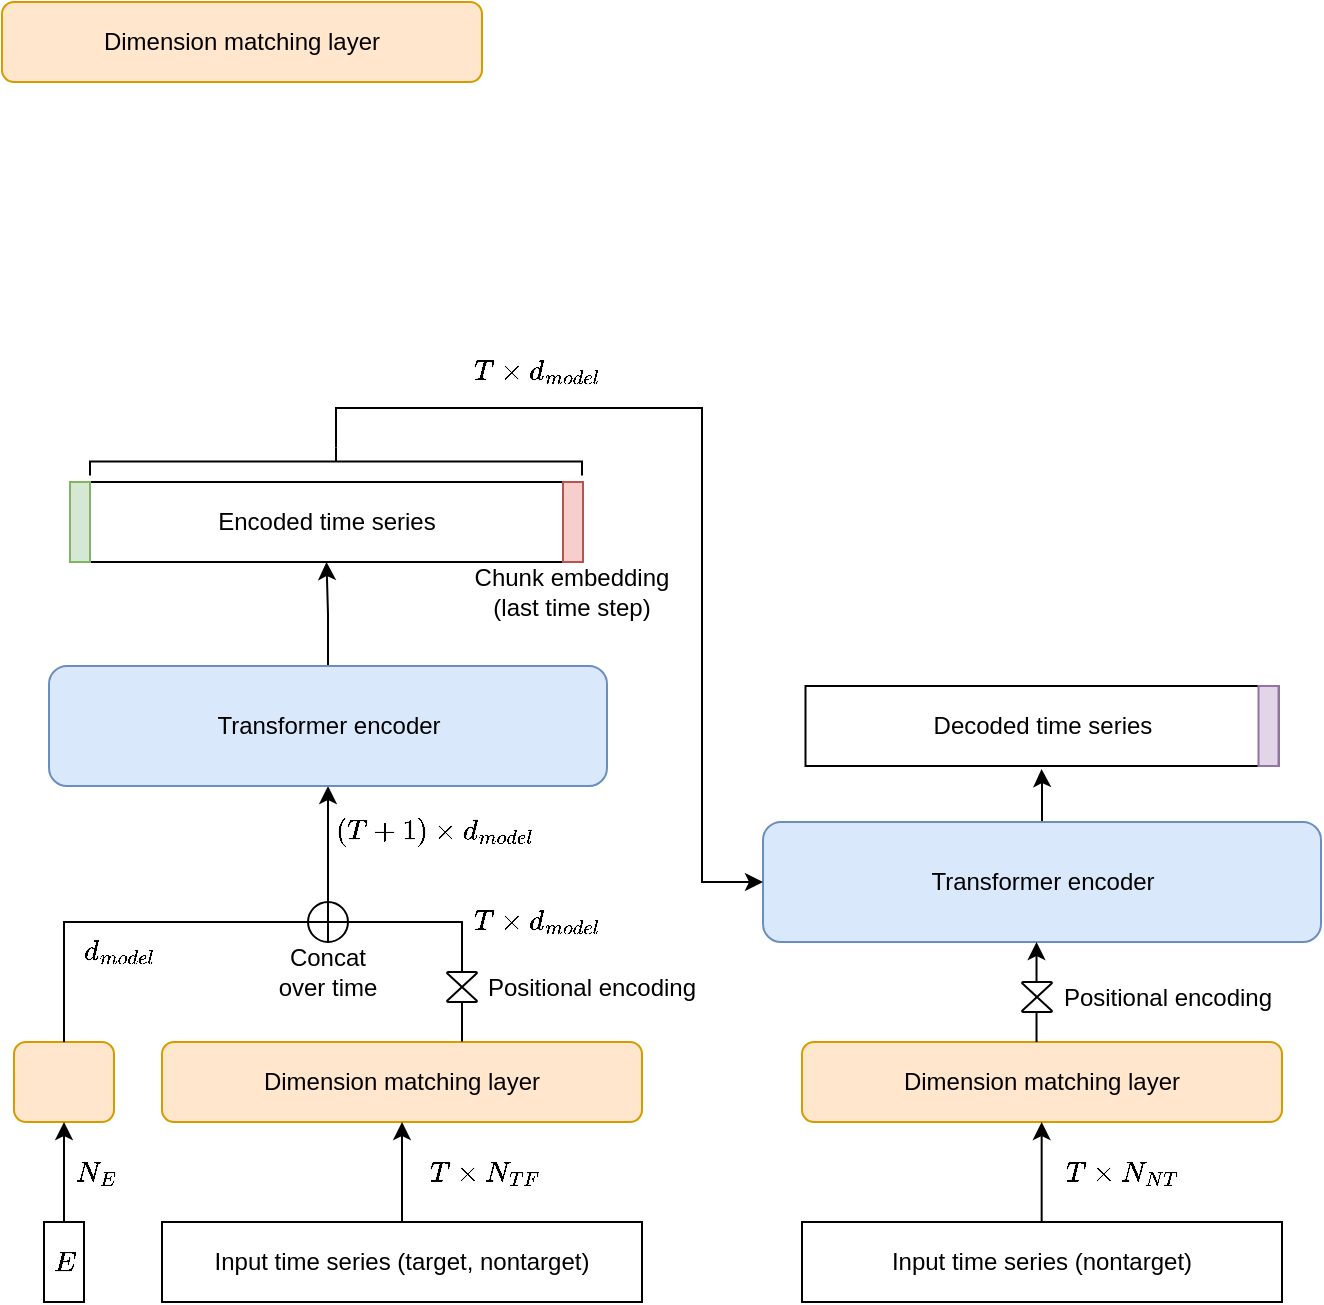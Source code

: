 <mxfile version="23.1.0" type="github">
  <diagram name="Page-1" id="ZrENTzr3K45VspEdxDzP">
    <mxGraphModel dx="981" dy="516" grid="1" gridSize="10" guides="1" tooltips="1" connect="1" arrows="1" fold="1" page="1" pageScale="1" pageWidth="850" pageHeight="1100" math="1" shadow="0">
      <root>
        <mxCell id="0" />
        <mxCell id="1" parent="0" />
        <mxCell id="vCqHwj_-bdeTduItDin3-1" value="Input time series (target, nontarget)" style="rounded=0;whiteSpace=wrap;html=1;" vertex="1" parent="1">
          <mxGeometry x="100" y="630" width="240" height="40" as="geometry" />
        </mxCell>
        <mxCell id="vCqHwj_-bdeTduItDin3-2" value="Input time series (nontarget)" style="rounded=0;whiteSpace=wrap;html=1;" vertex="1" parent="1">
          <mxGeometry x="420" y="630" width="240" height="40" as="geometry" />
        </mxCell>
        <mxCell id="vCqHwj_-bdeTduItDin3-3" value="$$E$$" style="rounded=0;whiteSpace=wrap;html=1;" vertex="1" parent="1">
          <mxGeometry x="41" y="630" width="20" height="40" as="geometry" />
        </mxCell>
        <mxCell id="vCqHwj_-bdeTduItDin3-4" value="Dimension matching layer" style="rounded=1;whiteSpace=wrap;html=1;fillColor=#ffe6cc;strokeColor=#d79b00;" vertex="1" parent="1">
          <mxGeometry x="100" y="540" width="240" height="40" as="geometry" />
        </mxCell>
        <mxCell id="vCqHwj_-bdeTduItDin3-5" value="" style="endArrow=classic;html=1;rounded=0;exitX=0.5;exitY=0;exitDx=0;exitDy=0;entryX=0.5;entryY=1;entryDx=0;entryDy=0;" edge="1" parent="1" source="vCqHwj_-bdeTduItDin3-1" target="vCqHwj_-bdeTduItDin3-4">
          <mxGeometry width="50" height="50" relative="1" as="geometry">
            <mxPoint x="260" y="590" as="sourcePoint" />
            <mxPoint x="310" y="540" as="targetPoint" />
          </mxGeometry>
        </mxCell>
        <mxCell id="vCqHwj_-bdeTduItDin3-6" value="$$T \times N_{TF}$$" style="text;html=1;strokeColor=none;fillColor=none;align=center;verticalAlign=middle;whiteSpace=wrap;rounded=0;" vertex="1" parent="1">
          <mxGeometry x="232.25" y="590" width="60" height="30" as="geometry" />
        </mxCell>
        <mxCell id="vCqHwj_-bdeTduItDin3-7" value="Dimension matching layer" style="rounded=1;whiteSpace=wrap;html=1;fillColor=#ffe6cc;strokeColor=#d79b00;" vertex="1" parent="1">
          <mxGeometry x="20" y="20" width="240" height="40" as="geometry" />
        </mxCell>
        <mxCell id="vCqHwj_-bdeTduItDin3-8" value="" style="rounded=1;whiteSpace=wrap;html=1;fillColor=#ffe6cc;strokeColor=#d79b00;" vertex="1" parent="1">
          <mxGeometry x="26" y="540" width="50" height="40" as="geometry" />
        </mxCell>
        <mxCell id="vCqHwj_-bdeTduItDin3-9" value="" style="endArrow=classic;html=1;rounded=0;exitX=0.5;exitY=0;exitDx=0;exitDy=0;entryX=0.5;entryY=1;entryDx=0;entryDy=0;" edge="1" parent="1" source="vCqHwj_-bdeTduItDin3-3" target="vCqHwj_-bdeTduItDin3-8">
          <mxGeometry width="50" height="50" relative="1" as="geometry">
            <mxPoint x="116" y="690" as="sourcePoint" />
            <mxPoint x="166" y="640" as="targetPoint" />
          </mxGeometry>
        </mxCell>
        <mxCell id="vCqHwj_-bdeTduItDin3-10" value="$$N_E$$" style="text;html=1;strokeColor=none;fillColor=none;align=center;verticalAlign=middle;whiteSpace=wrap;rounded=0;" vertex="1" parent="1">
          <mxGeometry x="50" y="590" width="35" height="30" as="geometry" />
        </mxCell>
        <mxCell id="vCqHwj_-bdeTduItDin3-12" value="" style="endArrow=classic;html=1;rounded=0;exitX=0.5;exitY=0;exitDx=0;exitDy=0;entryX=0.5;entryY=1;entryDx=0;entryDy=0;" edge="1" parent="1" source="vCqHwj_-bdeTduItDin3-8" target="vCqHwj_-bdeTduItDin3-29">
          <mxGeometry width="50" height="50" relative="1" as="geometry">
            <mxPoint x="170" y="580" as="sourcePoint" />
            <mxPoint x="183" y="410" as="targetPoint" />
            <Array as="points">
              <mxPoint x="51" y="480" />
              <mxPoint x="183" y="480" />
            </Array>
          </mxGeometry>
        </mxCell>
        <mxCell id="vCqHwj_-bdeTduItDin3-16" value="$$d_{model}$$" style="text;html=1;strokeColor=none;fillColor=none;align=center;verticalAlign=middle;whiteSpace=wrap;rounded=0;" vertex="1" parent="1">
          <mxGeometry x="61" y="480" width="35" height="30" as="geometry" />
        </mxCell>
        <mxCell id="vCqHwj_-bdeTduItDin3-18" value="$$T \times d_{model}$$" style="text;html=1;strokeColor=none;fillColor=none;align=center;verticalAlign=middle;whiteSpace=wrap;rounded=0;" vertex="1" parent="1">
          <mxGeometry x="252.5" y="465" width="70" height="30" as="geometry" />
        </mxCell>
        <mxCell id="vCqHwj_-bdeTduItDin3-20" value="" style="verticalLabelPosition=bottom;verticalAlign=top;html=1;shape=mxgraph.flowchart.summing_function;" vertex="1" parent="1">
          <mxGeometry x="173" y="470" width="20" height="20" as="geometry" />
        </mxCell>
        <mxCell id="vCqHwj_-bdeTduItDin3-26" value="Concat&lt;br&gt;over time" style="text;html=1;strokeColor=none;fillColor=none;align=center;verticalAlign=middle;whiteSpace=wrap;rounded=0;" vertex="1" parent="1">
          <mxGeometry x="148" y="490" width="70" height="30" as="geometry" />
        </mxCell>
        <mxCell id="vCqHwj_-bdeTduItDin3-27" value="$$(T + 1) \times d_{model}$$" style="text;html=1;strokeColor=none;fillColor=none;align=center;verticalAlign=middle;whiteSpace=wrap;rounded=0;" vertex="1" parent="1">
          <mxGeometry x="201" y="420" width="70" height="30" as="geometry" />
        </mxCell>
        <mxCell id="vCqHwj_-bdeTduItDin3-32" style="edgeStyle=orthogonalEdgeStyle;rounded=0;orthogonalLoop=1;jettySize=auto;html=1;entryX=0.5;entryY=1;entryDx=0;entryDy=0;" edge="1" parent="1" source="vCqHwj_-bdeTduItDin3-29" target="vCqHwj_-bdeTduItDin3-33">
          <mxGeometry relative="1" as="geometry">
            <mxPoint x="183" y="290" as="targetPoint" />
          </mxGeometry>
        </mxCell>
        <mxCell id="vCqHwj_-bdeTduItDin3-29" value="Transformer encoder" style="rounded=1;whiteSpace=wrap;html=1;fillColor=#dae8fc;strokeColor=#6c8ebf;" vertex="1" parent="1">
          <mxGeometry x="43.5" y="352" width="279" height="60" as="geometry" />
        </mxCell>
        <mxCell id="vCqHwj_-bdeTduItDin3-31" value="" style="endArrow=none;html=1;rounded=0;exitX=0.625;exitY=-0.005;exitDx=0;exitDy=0;exitPerimeter=0;entryX=1;entryY=0.5;entryDx=0;entryDy=0;entryPerimeter=0;" edge="1" parent="1" source="vCqHwj_-bdeTduItDin3-4" target="vCqHwj_-bdeTduItDin3-20">
          <mxGeometry width="50" height="50" relative="1" as="geometry">
            <mxPoint x="140" y="420" as="sourcePoint" />
            <mxPoint x="190" y="370" as="targetPoint" />
            <Array as="points">
              <mxPoint x="250" y="480" />
            </Array>
          </mxGeometry>
        </mxCell>
        <mxCell id="vCqHwj_-bdeTduItDin3-33" value="Encoded time series" style="rounded=0;whiteSpace=wrap;html=1;" vertex="1" parent="1">
          <mxGeometry x="64" y="260" width="236.5" height="40" as="geometry" />
        </mxCell>
        <mxCell id="vCqHwj_-bdeTduItDin3-36" value="" style="verticalLabelPosition=bottom;verticalAlign=top;html=1;shape=mxgraph.flowchart.collate;rotation=-180;" vertex="1" parent="1">
          <mxGeometry x="242.5" y="505" width="15" height="15" as="geometry" />
        </mxCell>
        <mxCell id="vCqHwj_-bdeTduItDin3-39" value="Positional encoding" style="text;html=1;strokeColor=none;fillColor=none;align=center;verticalAlign=middle;whiteSpace=wrap;rounded=0;" vertex="1" parent="1">
          <mxGeometry x="260" y="497.5" width="110" height="30" as="geometry" />
        </mxCell>
        <mxCell id="vCqHwj_-bdeTduItDin3-42" value="Dimension matching layer" style="rounded=1;whiteSpace=wrap;html=1;fillColor=#ffe6cc;strokeColor=#d79b00;" vertex="1" parent="1">
          <mxGeometry x="420" y="540" width="240" height="40" as="geometry" />
        </mxCell>
        <mxCell id="vCqHwj_-bdeTduItDin3-43" value="" style="endArrow=classic;html=1;rounded=0;exitX=0.5;exitY=0;exitDx=0;exitDy=0;entryX=0.5;entryY=1;entryDx=0;entryDy=0;" edge="1" parent="1">
          <mxGeometry width="50" height="50" relative="1" as="geometry">
            <mxPoint x="539.83" y="630" as="sourcePoint" />
            <mxPoint x="539.83" y="580" as="targetPoint" />
          </mxGeometry>
        </mxCell>
        <mxCell id="vCqHwj_-bdeTduItDin3-44" value="$$T \times N_{NT}$$" style="text;html=1;strokeColor=none;fillColor=none;align=center;verticalAlign=middle;whiteSpace=wrap;rounded=0;" vertex="1" parent="1">
          <mxGeometry x="550" y="590" width="60" height="30" as="geometry" />
        </mxCell>
        <mxCell id="vCqHwj_-bdeTduItDin3-62" value="" style="edgeStyle=orthogonalEdgeStyle;rounded=0;orthogonalLoop=1;jettySize=auto;html=1;entryX=0.499;entryY=1.038;entryDx=0;entryDy=0;entryPerimeter=0;" edge="1" parent="1" source="vCqHwj_-bdeTduItDin3-48" target="vCqHwj_-bdeTduItDin3-60">
          <mxGeometry relative="1" as="geometry" />
        </mxCell>
        <mxCell id="vCqHwj_-bdeTduItDin3-48" value="Transformer encoder" style="rounded=1;whiteSpace=wrap;html=1;fillColor=#dae8fc;strokeColor=#6c8ebf;" vertex="1" parent="1">
          <mxGeometry x="400.5" y="430" width="279" height="60" as="geometry" />
        </mxCell>
        <mxCell id="vCqHwj_-bdeTduItDin3-50" value="" style="rounded=0;whiteSpace=wrap;html=1;fillColor=#d5e8d4;strokeColor=#82b366;" vertex="1" parent="1">
          <mxGeometry x="54" y="260" width="10" height="40" as="geometry" />
        </mxCell>
        <mxCell id="vCqHwj_-bdeTduItDin3-51" value="$$T \times d_{model}$$" style="text;html=1;strokeColor=none;fillColor=none;align=center;verticalAlign=middle;whiteSpace=wrap;rounded=0;" vertex="1" parent="1">
          <mxGeometry x="221.75" y="190" width="131.5" height="30" as="geometry" />
        </mxCell>
        <mxCell id="vCqHwj_-bdeTduItDin3-58" style="edgeStyle=orthogonalEdgeStyle;rounded=0;orthogonalLoop=1;jettySize=auto;html=1;exitX=0;exitY=0.5;exitDx=0;exitDy=0;exitPerimeter=0;entryX=0;entryY=0.5;entryDx=0;entryDy=0;" edge="1" parent="1" source="vCqHwj_-bdeTduItDin3-56" target="vCqHwj_-bdeTduItDin3-48">
          <mxGeometry relative="1" as="geometry">
            <mxPoint x="440" y="230" as="targetPoint" />
            <Array as="points">
              <mxPoint x="187" y="223" />
              <mxPoint x="370" y="223" />
              <mxPoint x="370" y="460" />
            </Array>
          </mxGeometry>
        </mxCell>
        <mxCell id="vCqHwj_-bdeTduItDin3-56" value="" style="strokeWidth=1;html=1;shape=mxgraph.flowchart.annotation_2;align=left;labelPosition=right;pointerEvents=1;rotation=90;" vertex="1" parent="1">
          <mxGeometry x="180" y="126.8" width="14" height="246" as="geometry" />
        </mxCell>
        <mxCell id="vCqHwj_-bdeTduItDin3-59" value="Chunk embedding&lt;br&gt;(last time step)" style="text;html=1;strokeColor=none;fillColor=none;align=center;verticalAlign=middle;whiteSpace=wrap;rounded=0;" vertex="1" parent="1">
          <mxGeometry x="238.5" y="300" width="131.5" height="30" as="geometry" />
        </mxCell>
        <mxCell id="vCqHwj_-bdeTduItDin3-60" value="Decoded time series" style="rounded=0;whiteSpace=wrap;html=1;" vertex="1" parent="1">
          <mxGeometry x="421.75" y="362" width="236.5" height="40" as="geometry" />
        </mxCell>
        <mxCell id="vCqHwj_-bdeTduItDin3-61" value="" style="rounded=0;whiteSpace=wrap;html=1;fillColor=#f8cecc;strokeColor=#b85450;" vertex="1" parent="1">
          <mxGeometry x="300.5" y="260" width="10" height="40" as="geometry" />
        </mxCell>
        <mxCell id="vCqHwj_-bdeTduItDin3-35" value="" style="rounded=0;whiteSpace=wrap;html=1;fillColor=#e1d5e7;strokeColor=#9673a6;" vertex="1" parent="1">
          <mxGeometry x="648.25" y="362" width="10" height="40" as="geometry" />
        </mxCell>
        <mxCell id="vCqHwj_-bdeTduItDin3-64" value="Positional encoding" style="text;html=1;strokeColor=none;fillColor=none;align=center;verticalAlign=middle;whiteSpace=wrap;rounded=0;" vertex="1" parent="1">
          <mxGeometry x="547.5" y="502.5" width="110" height="30" as="geometry" />
        </mxCell>
        <mxCell id="vCqHwj_-bdeTduItDin3-67" value="" style="endArrow=classic;html=1;rounded=0;exitX=0.5;exitY=0;exitDx=0;exitDy=0;entryX=0.5;entryY=1;entryDx=0;entryDy=0;" edge="1" parent="1">
          <mxGeometry width="50" height="50" relative="1" as="geometry">
            <mxPoint x="537.26" y="540" as="sourcePoint" />
            <mxPoint x="537.26" y="490" as="targetPoint" />
          </mxGeometry>
        </mxCell>
        <mxCell id="vCqHwj_-bdeTduItDin3-45" value="" style="verticalLabelPosition=bottom;verticalAlign=top;html=1;shape=mxgraph.flowchart.collate;rotation=-180;" vertex="1" parent="1">
          <mxGeometry x="530" y="510" width="15" height="15" as="geometry" />
        </mxCell>
      </root>
    </mxGraphModel>
  </diagram>
</mxfile>
